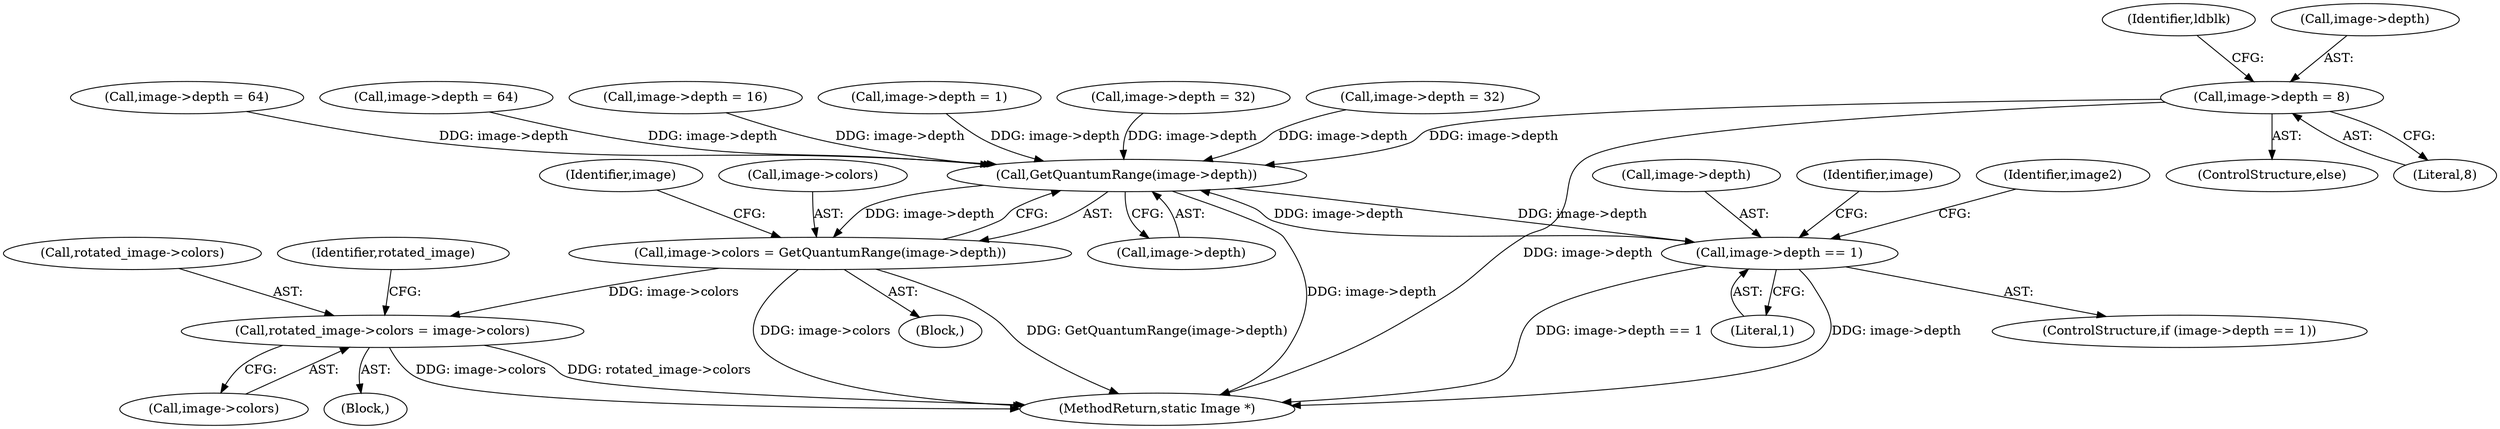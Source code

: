 digraph "0_ImageMagick_f7206618d27c2e69d977abf40e3035a33e5f6be0@pointer" {
"1001093" [label="(Call,image->depth = 8)"];
"1001308" [label="(Call,GetQuantumRange(image->depth))"];
"1001304" [label="(Call,image->colors = GetQuantumRange(image->depth))"];
"1001988" [label="(Call,rotated_image->colors = image->colors)"];
"1001944" [label="(Call,image->depth == 1)"];
"1001945" [label="(Call,image->depth)"];
"1001316" [label="(Identifier,image)"];
"1001305" [label="(Call,image->colors)"];
"1001973" [label="(Block,)"];
"1001304" [label="(Call,image->colors = GetQuantumRange(image->depth))"];
"1000462" [label="(Block,)"];
"1001099" [label="(Identifier,ldblk)"];
"1001996" [label="(Identifier,rotated_image)"];
"1001992" [label="(Call,image->colors)"];
"1001151" [label="(Call,image->depth = 64)"];
"1001308" [label="(Call,GetQuantumRange(image->depth))"];
"1001951" [label="(Identifier,image)"];
"1001988" [label="(Call,rotated_image->colors = image->colors)"];
"1001202" [label="(Call,image->depth = 64)"];
"1002325" [label="(MethodReturn,static Image *)"];
"1001111" [label="(Call,image->depth = 16)"];
"1001092" [label="(ControlStructure,else)"];
"1001087" [label="(Call,image->depth = 1)"];
"1001943" [label="(ControlStructure,if (image->depth == 1))"];
"1001170" [label="(Call,image->depth = 32)"];
"1001956" [label="(Identifier,image2)"];
"1001093" [label="(Call,image->depth = 8)"];
"1001989" [label="(Call,rotated_image->colors)"];
"1001948" [label="(Literal,1)"];
"1001094" [label="(Call,image->depth)"];
"1001944" [label="(Call,image->depth == 1)"];
"1001097" [label="(Literal,8)"];
"1001131" [label="(Call,image->depth = 32)"];
"1001309" [label="(Call,image->depth)"];
"1001093" -> "1001092"  [label="AST: "];
"1001093" -> "1001097"  [label="CFG: "];
"1001094" -> "1001093"  [label="AST: "];
"1001097" -> "1001093"  [label="AST: "];
"1001099" -> "1001093"  [label="CFG: "];
"1001093" -> "1002325"  [label="DDG: image->depth"];
"1001093" -> "1001308"  [label="DDG: image->depth"];
"1001308" -> "1001304"  [label="AST: "];
"1001308" -> "1001309"  [label="CFG: "];
"1001309" -> "1001308"  [label="AST: "];
"1001304" -> "1001308"  [label="CFG: "];
"1001308" -> "1002325"  [label="DDG: image->depth"];
"1001308" -> "1001304"  [label="DDG: image->depth"];
"1001944" -> "1001308"  [label="DDG: image->depth"];
"1001087" -> "1001308"  [label="DDG: image->depth"];
"1001131" -> "1001308"  [label="DDG: image->depth"];
"1001111" -> "1001308"  [label="DDG: image->depth"];
"1001151" -> "1001308"  [label="DDG: image->depth"];
"1001170" -> "1001308"  [label="DDG: image->depth"];
"1001202" -> "1001308"  [label="DDG: image->depth"];
"1001308" -> "1001944"  [label="DDG: image->depth"];
"1001304" -> "1000462"  [label="AST: "];
"1001305" -> "1001304"  [label="AST: "];
"1001316" -> "1001304"  [label="CFG: "];
"1001304" -> "1002325"  [label="DDG: GetQuantumRange(image->depth)"];
"1001304" -> "1002325"  [label="DDG: image->colors"];
"1001304" -> "1001988"  [label="DDG: image->colors"];
"1001988" -> "1001973"  [label="AST: "];
"1001988" -> "1001992"  [label="CFG: "];
"1001989" -> "1001988"  [label="AST: "];
"1001992" -> "1001988"  [label="AST: "];
"1001996" -> "1001988"  [label="CFG: "];
"1001988" -> "1002325"  [label="DDG: image->colors"];
"1001988" -> "1002325"  [label="DDG: rotated_image->colors"];
"1001944" -> "1001943"  [label="AST: "];
"1001944" -> "1001948"  [label="CFG: "];
"1001945" -> "1001944"  [label="AST: "];
"1001948" -> "1001944"  [label="AST: "];
"1001951" -> "1001944"  [label="CFG: "];
"1001956" -> "1001944"  [label="CFG: "];
"1001944" -> "1002325"  [label="DDG: image->depth"];
"1001944" -> "1002325"  [label="DDG: image->depth == 1"];
}
